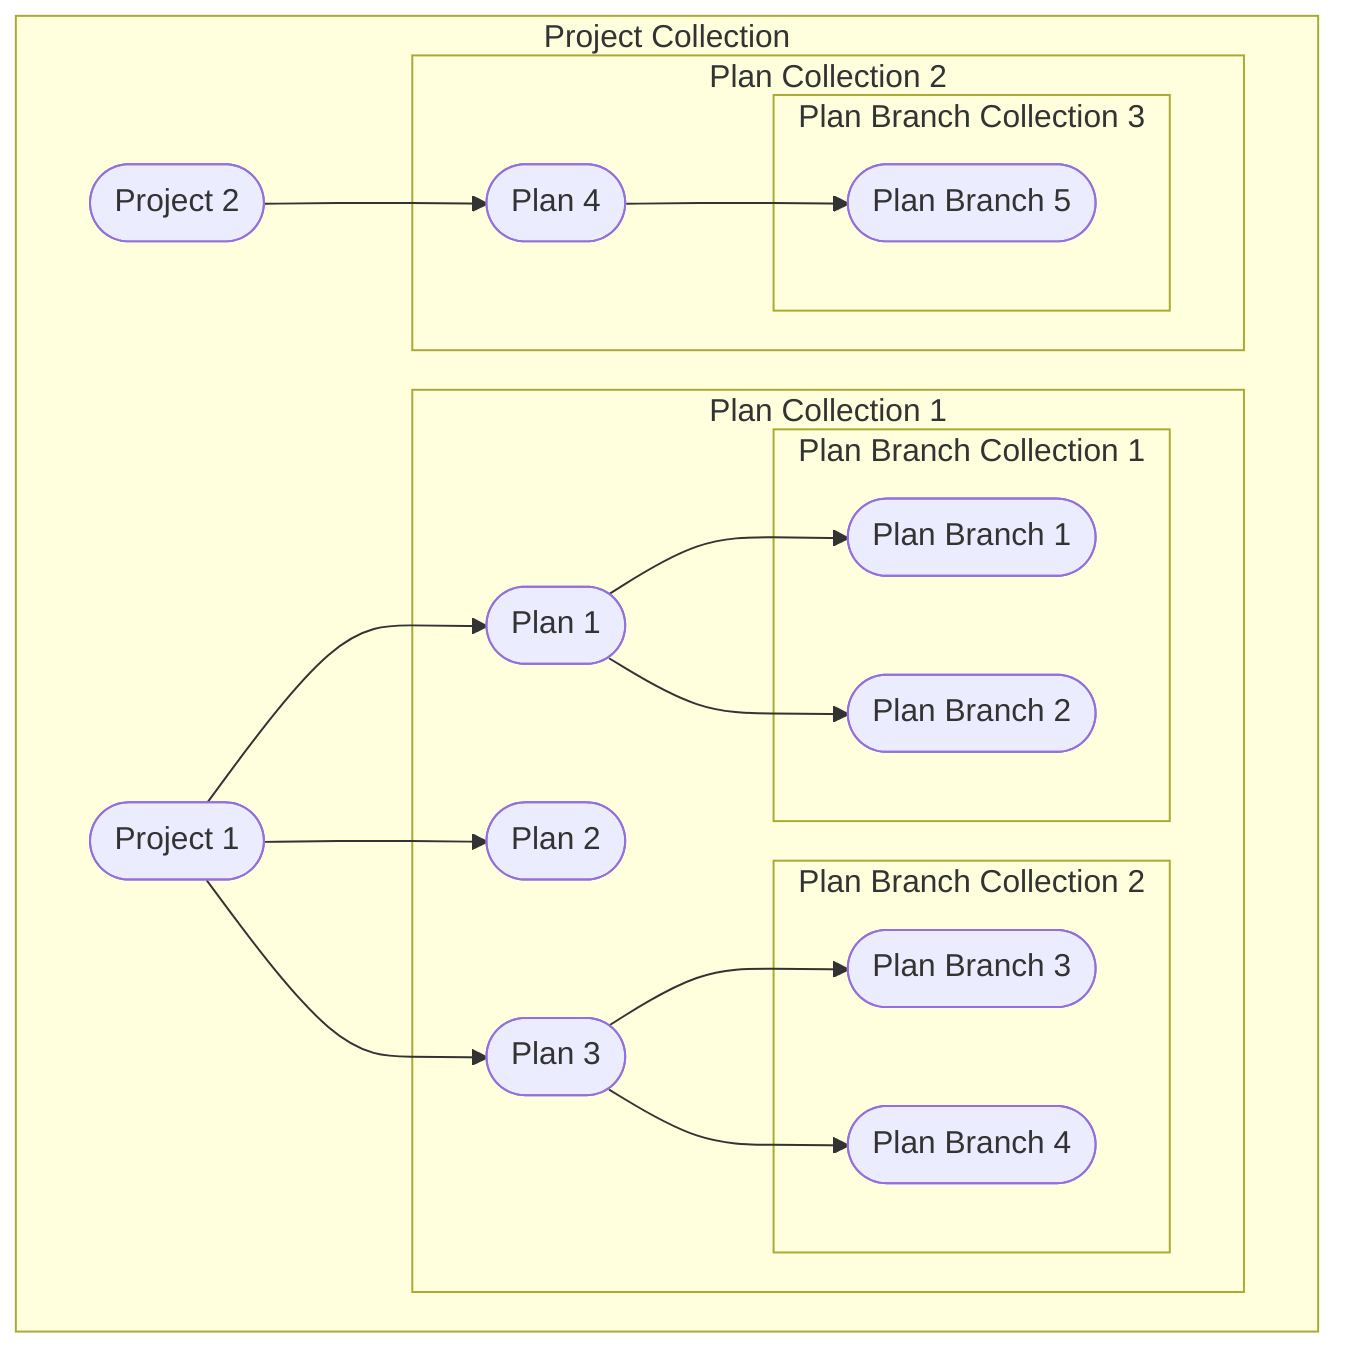 flowchart
    subgraph Project Collection
        PR1(["Project 1"])
        subgraph Plan Collection 1
            PL1(["Plan 1"])
            PL2(["Plan 2"])
            PL3(["Plan 3"])
            subgraph Plan Branch Collection 1
                PB1(["Plan Branch 1"])
                PB2(["Plan Branch 2"])
            end
            subgraph Plan Branch Collection 2
                PB3(["Plan Branch 3"])
                PB4(["Plan Branch 4"])
            end
        end

        PR2(["Project 2"])
        subgraph Plan Collection 2
            PL4(["Plan 4"])
            subgraph Plan Branch Collection 3
                PB5(["Plan Branch 5"])
            end
        end
    end

    PR1 --> PL1
    PL1 --> PB1
    PL1 --> PB2

    PR1 --> PL2

    PR1 --> PL3
    PL3 --> PB3
    PL3 --> PB4

    PR2 --> PL4
    PL4 --> PB5